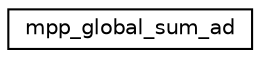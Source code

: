 digraph "Graphical Class Hierarchy"
{
 // INTERACTIVE_SVG=YES
 // LATEX_PDF_SIZE
  edge [fontname="Helvetica",fontsize="10",labelfontname="Helvetica",labelfontsize="10"];
  node [fontname="Helvetica",fontsize="10",shape=record];
  rankdir="LR";
  Node0 [label="mpp_global_sum_ad",height=0.2,width=0.4,color="black", fillcolor="white", style="filled",URL="$interfacempp__domains__mod_1_1mpp__global__sum__ad.html",tooltip=" "];
}
